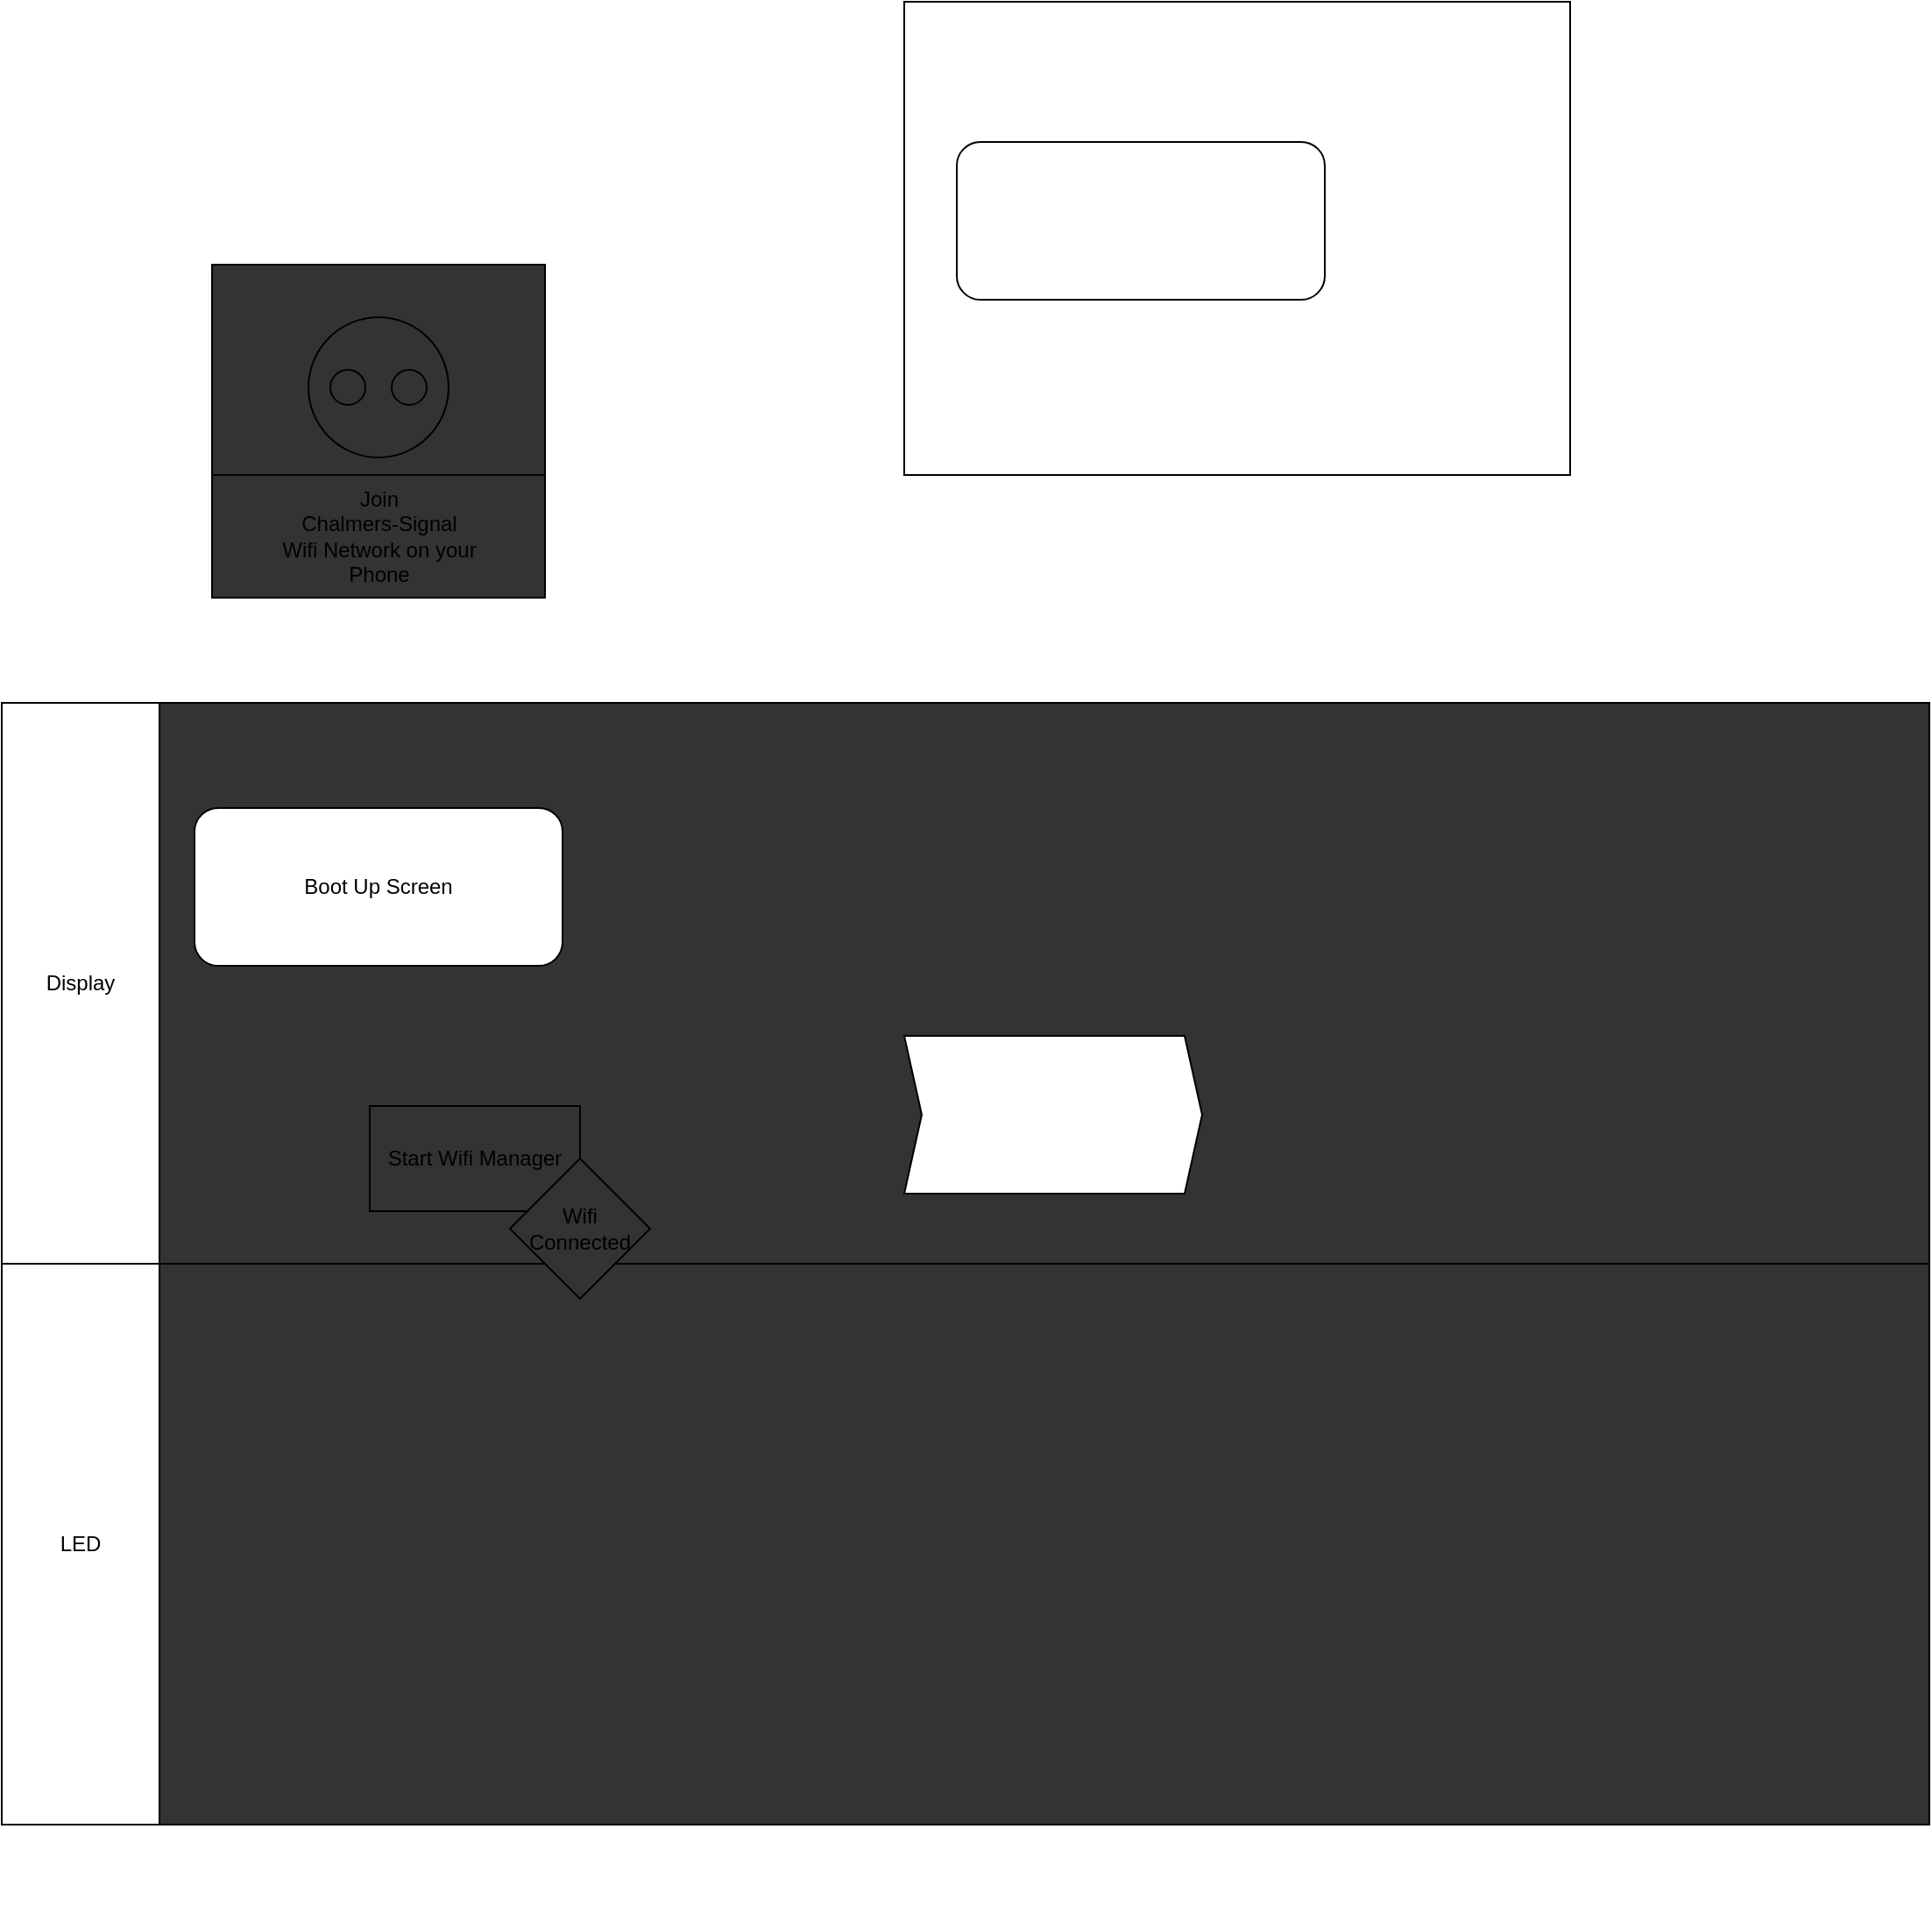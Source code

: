 <mxfile version="15.4.0" type="device"><diagram id="3-UPgWQJOwn7gZf0CKHy" name="Page-1"><mxGraphModel dx="1654" dy="1567" grid="1" gridSize="10" guides="1" tooltips="1" connect="1" arrows="1" fold="1" page="1" pageScale="1" pageWidth="850" pageHeight="1100" math="0" shadow="0"><root><mxCell id="0"/><mxCell id="1" parent="0"/><mxCell id="ZzVasxBRQ6BoBz5DtBfp-18" value="" style="group" vertex="1" connectable="0" parent="1"><mxGeometry x="-90" y="470" width="1100" height="320" as="geometry"/></mxCell><mxCell id="ZzVasxBRQ6BoBz5DtBfp-15" value="" style="rounded=0;whiteSpace=wrap;html=1;fillColor=#333333;" vertex="1" parent="ZzVasxBRQ6BoBz5DtBfp-18"><mxGeometry x="90" width="1010" height="320" as="geometry"/></mxCell><mxCell id="ZzVasxBRQ6BoBz5DtBfp-16" value="LED" style="rounded=0;whiteSpace=wrap;html=1;" vertex="1" parent="ZzVasxBRQ6BoBz5DtBfp-18"><mxGeometry width="90" height="320" as="geometry"/></mxCell><mxCell id="ZzVasxBRQ6BoBz5DtBfp-22" value="" style="group" vertex="1" connectable="0" parent="1"><mxGeometry x="-90" y="150" width="1100" height="360" as="geometry"/></mxCell><mxCell id="ZzVasxBRQ6BoBz5DtBfp-14" value="" style="rounded=0;whiteSpace=wrap;html=1;fillColor=#333333;" vertex="1" parent="ZzVasxBRQ6BoBz5DtBfp-22"><mxGeometry x="90" width="1010" height="320" as="geometry"/></mxCell><mxCell id="ZzVasxBRQ6BoBz5DtBfp-12" value="Display" style="rounded=0;whiteSpace=wrap;html=1;" vertex="1" parent="ZzVasxBRQ6BoBz5DtBfp-22"><mxGeometry width="90" height="320" as="geometry"/></mxCell><mxCell id="ZzVasxBRQ6BoBz5DtBfp-10" value="Boot Up Screen" style="rounded=1;whiteSpace=wrap;html=1;" vertex="1" parent="ZzVasxBRQ6BoBz5DtBfp-22"><mxGeometry x="110" y="60" width="210" height="90" as="geometry"/></mxCell><mxCell id="ZzVasxBRQ6BoBz5DtBfp-23" value="Start Wifi Manager" style="rounded=0;whiteSpace=wrap;html=1;fillColor=#333333;" vertex="1" parent="ZzVasxBRQ6BoBz5DtBfp-22"><mxGeometry x="210" y="230" width="120" height="60" as="geometry"/></mxCell><mxCell id="ZzVasxBRQ6BoBz5DtBfp-25" value="Wifi&lt;br&gt;Connected" style="rhombus;whiteSpace=wrap;html=1;fillColor=#333333;" vertex="1" parent="ZzVasxBRQ6BoBz5DtBfp-22"><mxGeometry x="290" y="260" width="80" height="80" as="geometry"/></mxCell><mxCell id="ZzVasxBRQ6BoBz5DtBfp-5" value="" style="html=1;shadow=0;dashed=0;align=center;verticalAlign=middle;shape=mxgraph.arrows2.arrow;dy=0;dx=10;notch=10;" vertex="1" parent="ZzVasxBRQ6BoBz5DtBfp-22"><mxGeometry x="515" y="190" width="170" height="90" as="geometry"/></mxCell><mxCell id="ZzVasxBRQ6BoBz5DtBfp-17" value="" style="group" vertex="1" connectable="0" parent="1"><mxGeometry x="-90" y="470" width="1100" height="370" as="geometry"/></mxCell><mxCell id="ZzVasxBRQ6BoBz5DtBfp-9" value="" style="whiteSpace=wrap;html=1;" vertex="1" parent="1"><mxGeometry x="425" y="-250" width="380" height="270" as="geometry"/></mxCell><mxCell id="ZzVasxBRQ6BoBz5DtBfp-11" value="" style="rounded=1;whiteSpace=wrap;html=1;" vertex="1" parent="1"><mxGeometry x="455" y="-170" width="210" height="90" as="geometry"/></mxCell><mxCell id="ZzVasxBRQ6BoBz5DtBfp-27" value="" style="rounded=0;whiteSpace=wrap;html=1;fillColor=#333333;" vertex="1" parent="1"><mxGeometry x="30" y="-100" width="190" height="190" as="geometry"/></mxCell><mxCell id="ZzVasxBRQ6BoBz5DtBfp-32" value="" style="group" vertex="1" connectable="0" parent="1"><mxGeometry x="85" y="-70" width="80" height="80" as="geometry"/></mxCell><mxCell id="ZzVasxBRQ6BoBz5DtBfp-28" value="" style="ellipse;whiteSpace=wrap;html=1;aspect=fixed;fillColor=#333333;" vertex="1" parent="ZzVasxBRQ6BoBz5DtBfp-32"><mxGeometry width="80" height="80" as="geometry"/></mxCell><mxCell id="ZzVasxBRQ6BoBz5DtBfp-31" value="" style="group" vertex="1" connectable="0" parent="ZzVasxBRQ6BoBz5DtBfp-32"><mxGeometry x="12.5" y="30" width="55" height="20" as="geometry"/></mxCell><mxCell id="ZzVasxBRQ6BoBz5DtBfp-29" value="" style="ellipse;whiteSpace=wrap;html=1;aspect=fixed;fillColor=#333333;" vertex="1" parent="ZzVasxBRQ6BoBz5DtBfp-31"><mxGeometry width="20" height="20" as="geometry"/></mxCell><mxCell id="ZzVasxBRQ6BoBz5DtBfp-30" value="" style="ellipse;whiteSpace=wrap;html=1;aspect=fixed;fillColor=#333333;" vertex="1" parent="ZzVasxBRQ6BoBz5DtBfp-31"><mxGeometry x="35" width="20" height="20" as="geometry"/></mxCell><mxCell id="ZzVasxBRQ6BoBz5DtBfp-35" style="edgeStyle=orthogonalEdgeStyle;rounded=0;orthogonalLoop=1;jettySize=auto;html=1;exitX=0.5;exitY=1;exitDx=0;exitDy=0;" edge="1" parent="ZzVasxBRQ6BoBz5DtBfp-32" source="ZzVasxBRQ6BoBz5DtBfp-28" target="ZzVasxBRQ6BoBz5DtBfp-28"><mxGeometry relative="1" as="geometry"/></mxCell><mxCell id="ZzVasxBRQ6BoBz5DtBfp-34" value="" style="whiteSpace=wrap;html=1;fillColor=#333333;fontStyle=1" vertex="1" parent="1"><mxGeometry x="30" y="20" width="190" height="70" as="geometry"/></mxCell><mxCell id="ZzVasxBRQ6BoBz5DtBfp-33" value="Join &lt;br&gt;Chalmers-Signal &lt;br&gt;Wifi Network on your Phone" style="text;html=1;strokeColor=none;fillColor=none;align=center;verticalAlign=middle;whiteSpace=wrap;rounded=0;" vertex="1" parent="1"><mxGeometry x="57.5" y="40" width="135" height="30" as="geometry"/></mxCell></root></mxGraphModel></diagram></mxfile>